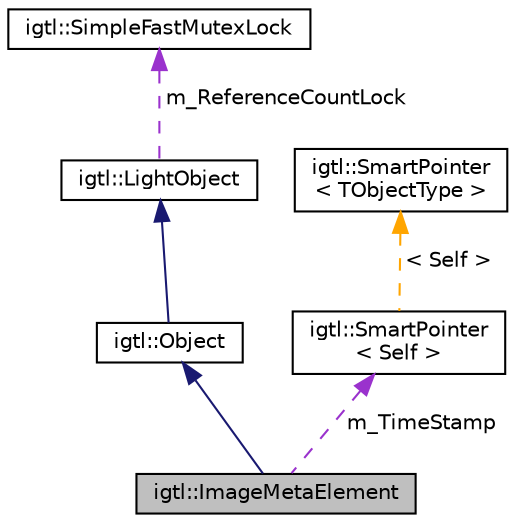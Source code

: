 digraph "igtl::ImageMetaElement"
{
  edge [fontname="Helvetica",fontsize="10",labelfontname="Helvetica",labelfontsize="10"];
  node [fontname="Helvetica",fontsize="10",shape=record];
  Node1 [label="igtl::ImageMetaElement",height=0.2,width=0.4,color="black", fillcolor="grey75", style="filled", fontcolor="black"];
  Node2 -> Node1 [dir="back",color="midnightblue",fontsize="10",style="solid",fontname="Helvetica"];
  Node2 [label="igtl::Object",height=0.2,width=0.4,color="black", fillcolor="white", style="filled",URL="$classigtl_1_1Object.html",tooltip="Base class for most igtl classes. "];
  Node3 -> Node2 [dir="back",color="midnightblue",fontsize="10",style="solid",fontname="Helvetica"];
  Node3 [label="igtl::LightObject",height=0.2,width=0.4,color="black", fillcolor="white", style="filled",URL="$classigtl_1_1LightObject.html",tooltip="Light weight base class for most igtl classes. "];
  Node4 -> Node3 [dir="back",color="darkorchid3",fontsize="10",style="dashed",label=" m_ReferenceCountLock" ,fontname="Helvetica"];
  Node4 [label="igtl::SimpleFastMutexLock",height=0.2,width=0.4,color="black", fillcolor="white", style="filled",URL="$classigtl_1_1SimpleFastMutexLock.html",tooltip="Critical section locking class that can be allocated on the stack. "];
  Node5 -> Node1 [dir="back",color="darkorchid3",fontsize="10",style="dashed",label=" m_TimeStamp" ,fontname="Helvetica"];
  Node5 [label="igtl::SmartPointer\l\< Self \>",height=0.2,width=0.4,color="black", fillcolor="white", style="filled",URL="$classigtl_1_1SmartPointer.html"];
  Node6 -> Node5 [dir="back",color="orange",fontsize="10",style="dashed",label=" \< Self \>" ,fontname="Helvetica"];
  Node6 [label="igtl::SmartPointer\l\< TObjectType \>",height=0.2,width=0.4,color="black", fillcolor="white", style="filled",URL="$classigtl_1_1SmartPointer.html",tooltip="Implements transparent reference counting. "];
}
